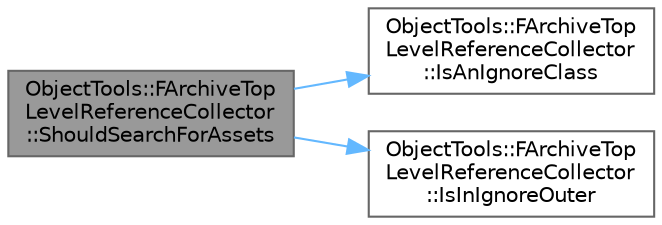 digraph "ObjectTools::FArchiveTopLevelReferenceCollector::ShouldSearchForAssets"
{
 // INTERACTIVE_SVG=YES
 // LATEX_PDF_SIZE
  bgcolor="transparent";
  edge [fontname=Helvetica,fontsize=10,labelfontname=Helvetica,labelfontsize=10];
  node [fontname=Helvetica,fontsize=10,shape=box,height=0.2,width=0.4];
  rankdir="LR";
  Node1 [id="Node000001",label="ObjectTools::FArchiveTop\lLevelReferenceCollector\l::ShouldSearchForAssets",height=0.2,width=0.4,color="gray40", fillcolor="grey60", style="filled", fontcolor="black",tooltip=" "];
  Node1 -> Node2 [id="edge1_Node000001_Node000002",color="steelblue1",style="solid",tooltip=" "];
  Node2 [id="Node000002",label="ObjectTools::FArchiveTop\lLevelReferenceCollector\l::IsAnIgnoreClass",height=0.2,width=0.4,color="grey40", fillcolor="white", style="filled",URL="$d1/d58/classObjectTools_1_1FArchiveTopLevelReferenceCollector.html#a2958260d14329ab36ccc1fd87d69f36f",tooltip=" "];
  Node1 -> Node3 [id="edge2_Node000001_Node000003",color="steelblue1",style="solid",tooltip=" "];
  Node3 [id="Node000003",label="ObjectTools::FArchiveTop\lLevelReferenceCollector\l::IsInIgnoreOuter",height=0.2,width=0.4,color="grey40", fillcolor="white", style="filled",URL="$d1/d58/classObjectTools_1_1FArchiveTopLevelReferenceCollector.html#a58f02ba05c8d7c2cb04368f8575a899e",tooltip=" "];
}
